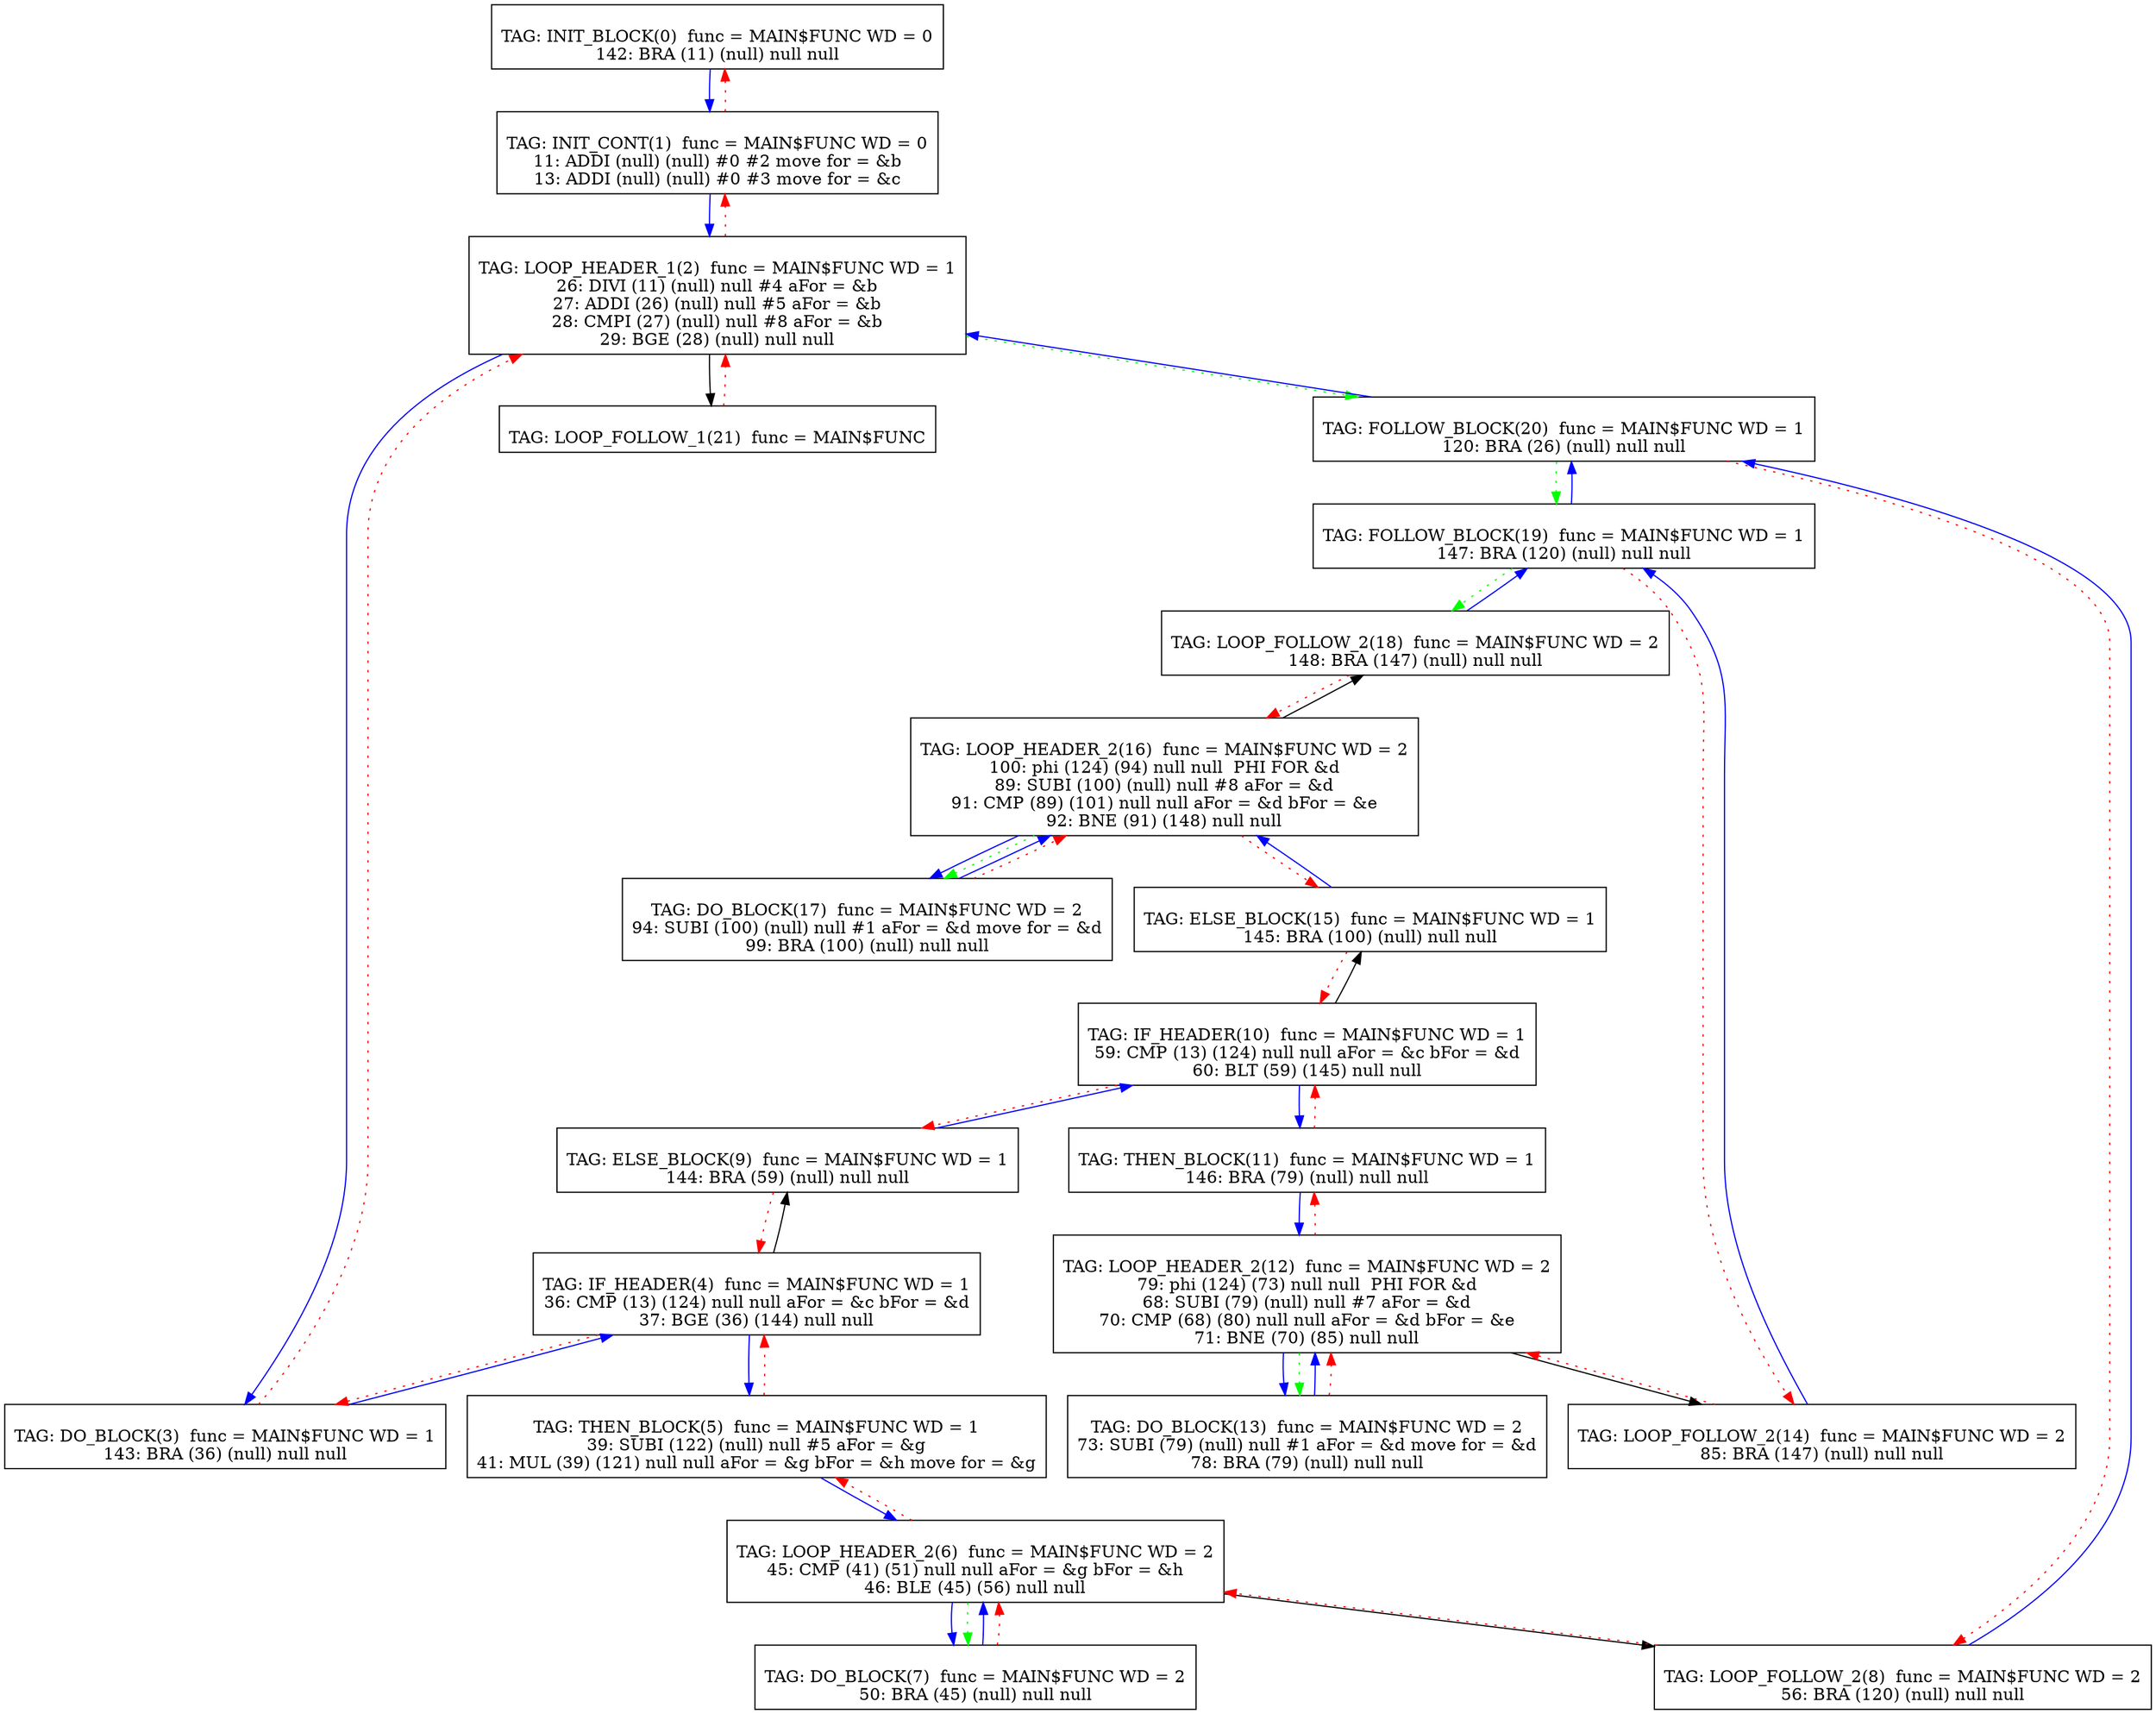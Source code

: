 digraph {
0[label="
TAG: INIT_BLOCK(0)  func = MAIN$FUNC WD = 0
142: BRA (11) (null) null null
"];
0[shape=box];
0 -> 1[color=blue]
1[label="
TAG: INIT_CONT(1)  func = MAIN$FUNC WD = 0
11: ADDI (null) (null) #0 #2 move for = &b
13: ADDI (null) (null) #0 #3 move for = &c
"];
1[shape=box];
1 -> 2[color=blue]
1 -> 0[color=red][style=dotted]
2[label="
TAG: LOOP_HEADER_1(2)  func = MAIN$FUNC WD = 1
26: DIVI (11) (null) null #4 aFor = &b
27: ADDI (26) (null) null #5 aFor = &b
28: CMPI (27) (null) null #8 aFor = &b
29: BGE (28) (null) null null
"];
2[shape=box];
2 -> 3[color=blue]
2 -> 21[color=black]
2 -> 1[color=red][style=dotted]
2 -> 20[color=green][style=dotted]
3[label="
TAG: DO_BLOCK(3)  func = MAIN$FUNC WD = 1
143: BRA (36) (null) null null
"];
3[shape=box];
3 -> 4[color=blue]
3 -> 2[color=red][style=dotted]
4[label="
TAG: IF_HEADER(4)  func = MAIN$FUNC WD = 1
36: CMP (13) (124) null null aFor = &c bFor = &d
37: BGE (36) (144) null null
"];
4[shape=box];
4 -> 5[color=blue]
4 -> 9[color=black]
4 -> 3[color=red][style=dotted]
5[label="
TAG: THEN_BLOCK(5)  func = MAIN$FUNC WD = 1
39: SUBI (122) (null) null #5 aFor = &g
41: MUL (39) (121) null null aFor = &g bFor = &h move for = &g
"];
5[shape=box];
5 -> 6[color=blue]
5 -> 4[color=red][style=dotted]
6[label="
TAG: LOOP_HEADER_2(6)  func = MAIN$FUNC WD = 2
45: CMP (41) (51) null null aFor = &g bFor = &h
46: BLE (45) (56) null null
"];
6[shape=box];
6 -> 7[color=blue]
6 -> 8[color=black]
6 -> 5[color=red][style=dotted]
6 -> 7[color=green][style=dotted]
7[label="
TAG: DO_BLOCK(7)  func = MAIN$FUNC WD = 2
50: BRA (45) (null) null null
"];
7[shape=box];
7 -> 6[color=blue]
7 -> 6[color=red][style=dotted]
8[label="
TAG: LOOP_FOLLOW_2(8)  func = MAIN$FUNC WD = 2
56: BRA (120) (null) null null
"];
8[shape=box];
8 -> 20[color=blue]
8 -> 6[color=red][style=dotted]
9[label="
TAG: ELSE_BLOCK(9)  func = MAIN$FUNC WD = 1
144: BRA (59) (null) null null
"];
9[shape=box];
9 -> 10[color=blue]
9 -> 4[color=red][style=dotted]
10[label="
TAG: IF_HEADER(10)  func = MAIN$FUNC WD = 1
59: CMP (13) (124) null null aFor = &c bFor = &d
60: BLT (59) (145) null null
"];
10[shape=box];
10 -> 11[color=blue]
10 -> 15[color=black]
10 -> 9[color=red][style=dotted]
11[label="
TAG: THEN_BLOCK(11)  func = MAIN$FUNC WD = 1
146: BRA (79) (null) null null
"];
11[shape=box];
11 -> 12[color=blue]
11 -> 10[color=red][style=dotted]
12[label="
TAG: LOOP_HEADER_2(12)  func = MAIN$FUNC WD = 2
79: phi (124) (73) null null  PHI FOR &d
68: SUBI (79) (null) null #7 aFor = &d
70: CMP (68) (80) null null aFor = &d bFor = &e
71: BNE (70) (85) null null
"];
12[shape=box];
12 -> 13[color=blue]
12 -> 14[color=black]
12 -> 11[color=red][style=dotted]
12 -> 13[color=green][style=dotted]
13[label="
TAG: DO_BLOCK(13)  func = MAIN$FUNC WD = 2
73: SUBI (79) (null) null #1 aFor = &d move for = &d
78: BRA (79) (null) null null
"];
13[shape=box];
13 -> 12[color=blue]
13 -> 12[color=red][style=dotted]
14[label="
TAG: LOOP_FOLLOW_2(14)  func = MAIN$FUNC WD = 2
85: BRA (147) (null) null null
"];
14[shape=box];
14 -> 19[color=blue]
14 -> 12[color=red][style=dotted]
15[label="
TAG: ELSE_BLOCK(15)  func = MAIN$FUNC WD = 1
145: BRA (100) (null) null null
"];
15[shape=box];
15 -> 16[color=blue]
15 -> 10[color=red][style=dotted]
16[label="
TAG: LOOP_HEADER_2(16)  func = MAIN$FUNC WD = 2
100: phi (124) (94) null null  PHI FOR &d
89: SUBI (100) (null) null #8 aFor = &d
91: CMP (89) (101) null null aFor = &d bFor = &e
92: BNE (91) (148) null null
"];
16[shape=box];
16 -> 17[color=blue]
16 -> 18[color=black]
16 -> 15[color=red][style=dotted]
16 -> 17[color=green][style=dotted]
17[label="
TAG: DO_BLOCK(17)  func = MAIN$FUNC WD = 2
94: SUBI (100) (null) null #1 aFor = &d move for = &d
99: BRA (100) (null) null null
"];
17[shape=box];
17 -> 16[color=blue]
17 -> 16[color=red][style=dotted]
18[label="
TAG: LOOP_FOLLOW_2(18)  func = MAIN$FUNC WD = 2
148: BRA (147) (null) null null
"];
18[shape=box];
18 -> 19[color=blue]
18 -> 16[color=red][style=dotted]
19[label="
TAG: FOLLOW_BLOCK(19)  func = MAIN$FUNC WD = 1
147: BRA (120) (null) null null
"];
19[shape=box];
19 -> 20[color=blue]
19 -> 14[color=red][style=dotted]
19 -> 18[color=green][style=dotted]
20[label="
TAG: FOLLOW_BLOCK(20)  func = MAIN$FUNC WD = 1
120: BRA (26) (null) null null
"];
20[shape=box];
20 -> 2[color=blue]
20 -> 8[color=red][style=dotted]
20 -> 19[color=green][style=dotted]
21[label="
TAG: LOOP_FOLLOW_1(21)  func = MAIN$FUNC
"];
21[shape=box];
21 -> 2[color=red][style=dotted]
}